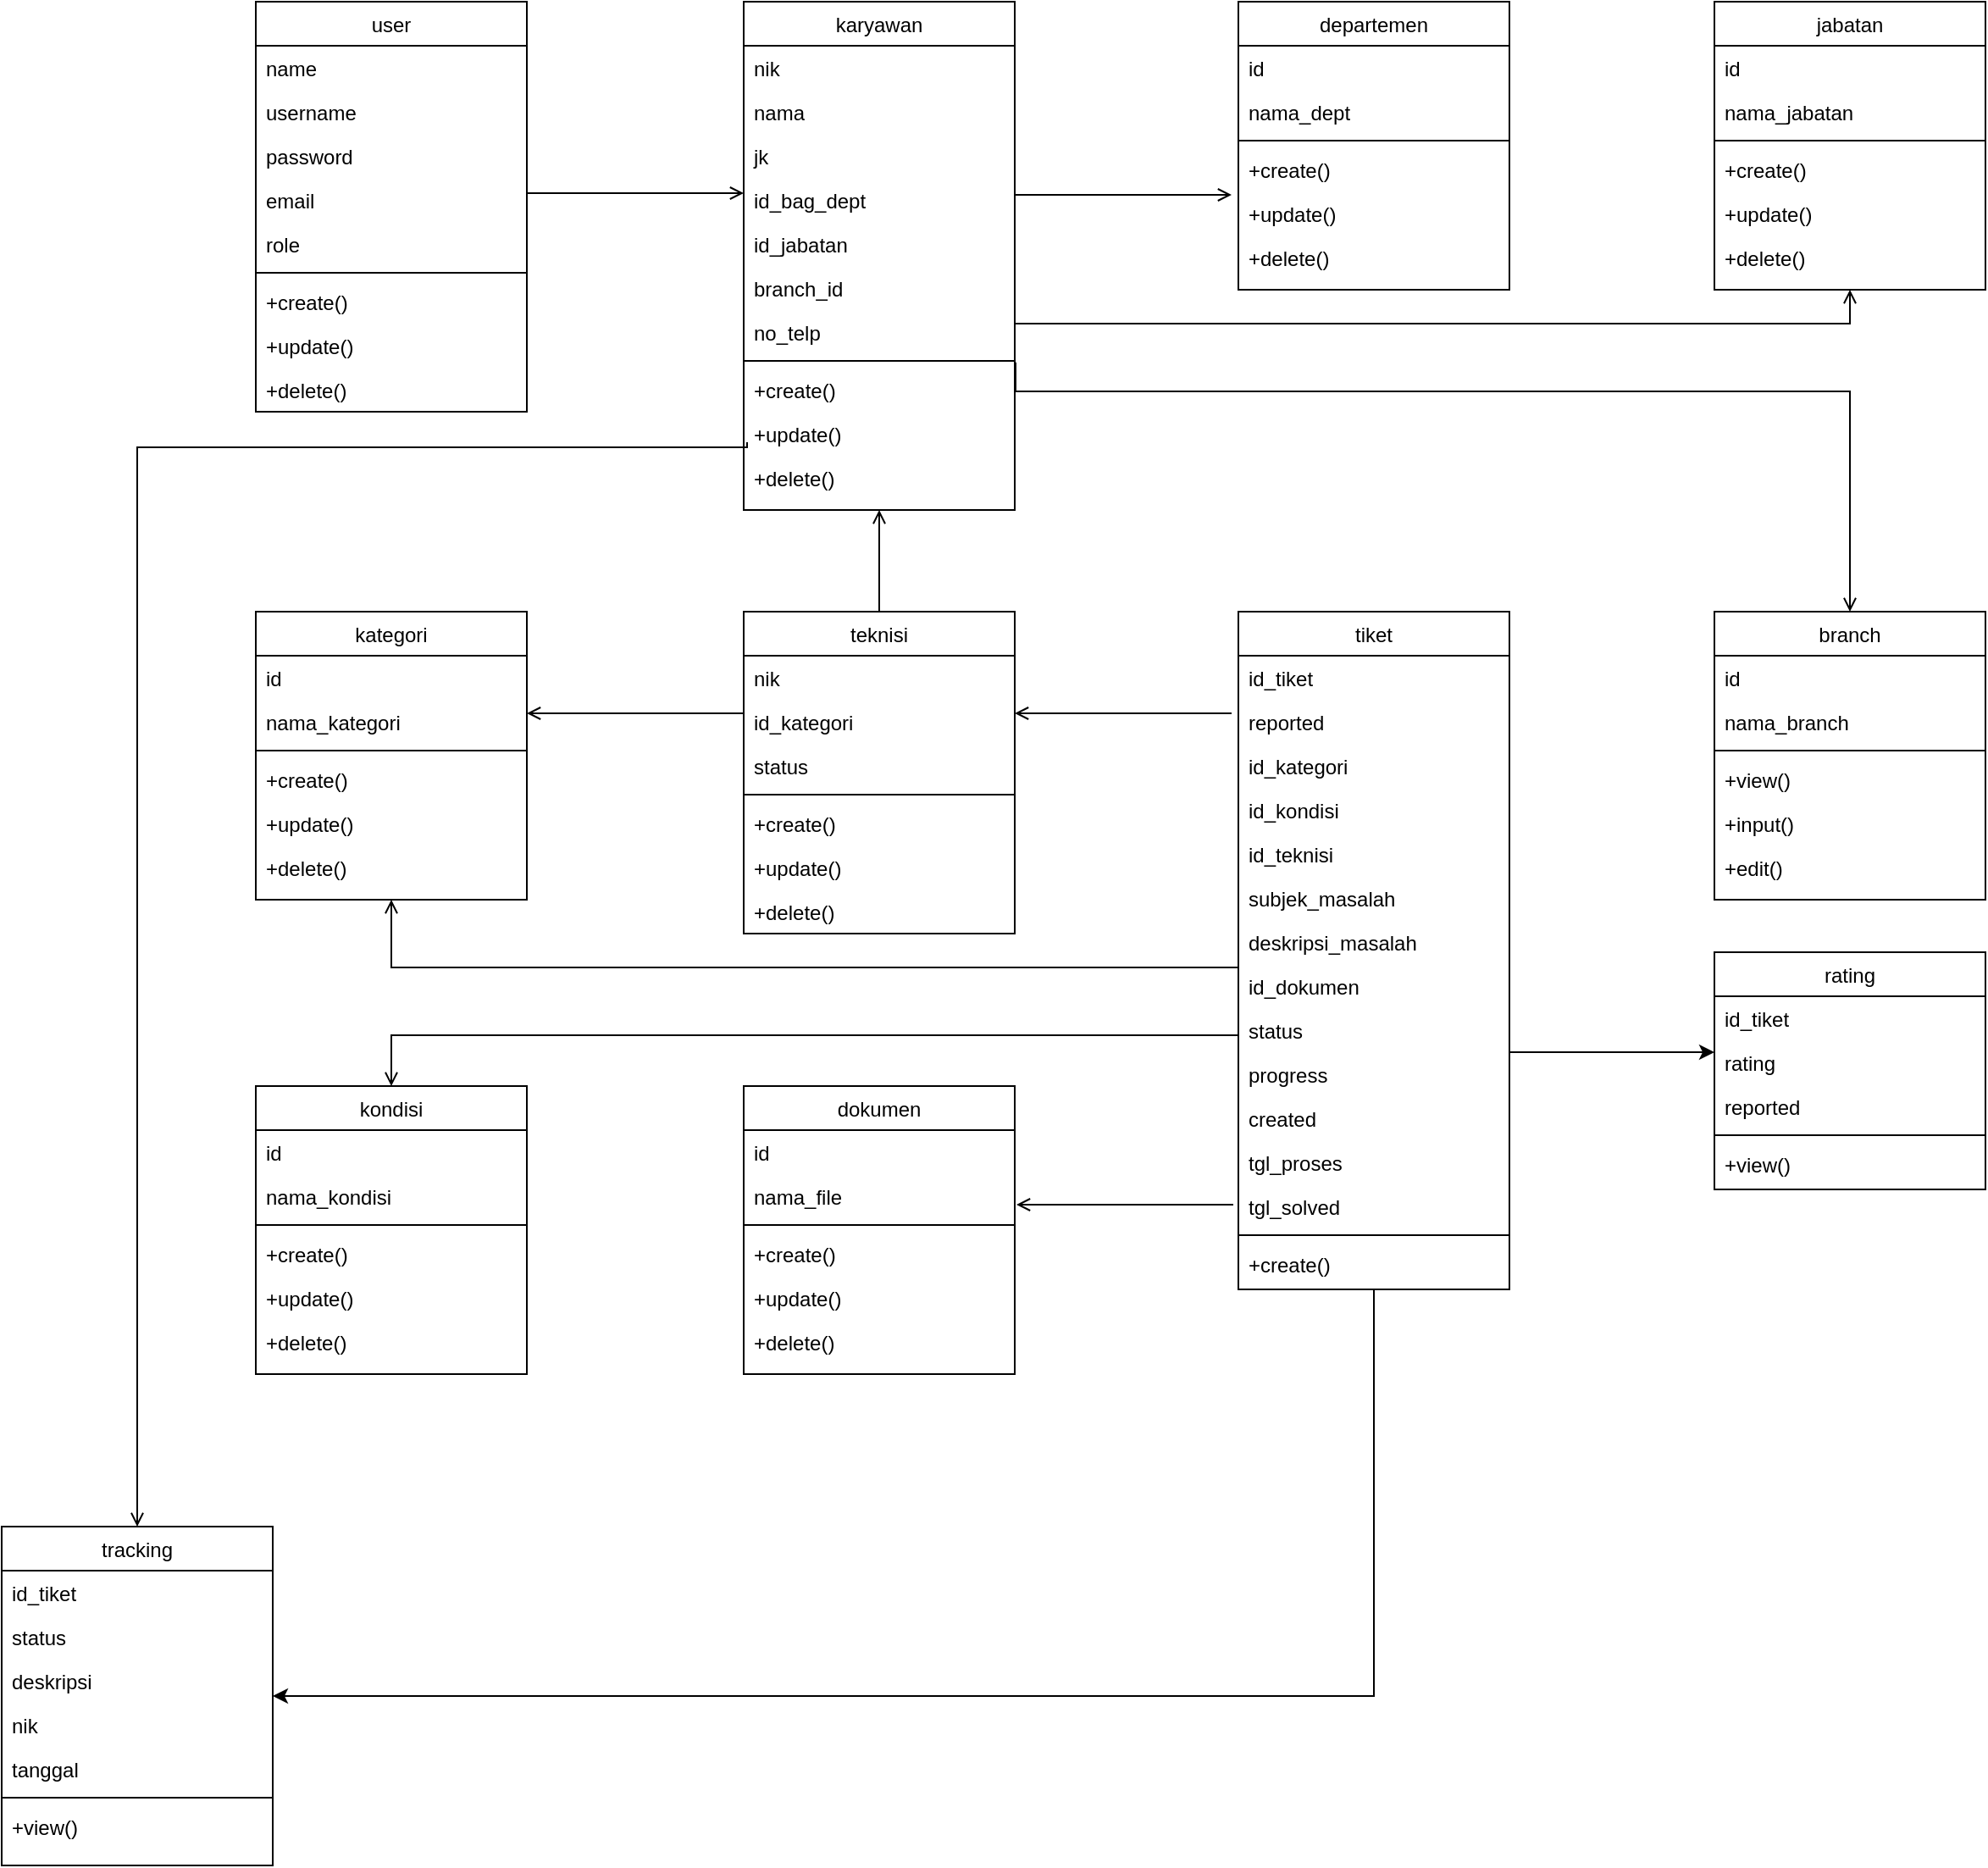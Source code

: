 <mxfile version="13.9.9" type="device"><diagram id="C5RBs43oDa-KdzZeNtuy" name="Page-1"><mxGraphModel dx="1736" dy="1020" grid="1" gridSize="10" guides="1" tooltips="1" connect="1" arrows="1" fold="1" page="1" pageScale="1" pageWidth="827" pageHeight="1169" math="0" shadow="0"><root><mxCell id="WIyWlLk6GJQsqaUBKTNV-0"/><mxCell id="WIyWlLk6GJQsqaUBKTNV-1" parent="WIyWlLk6GJQsqaUBKTNV-0"/><mxCell id="zkfFHV4jXpPFQw0GAbJ--17" value="karyawan" style="swimlane;fontStyle=0;align=center;verticalAlign=top;childLayout=stackLayout;horizontal=1;startSize=26;horizontalStack=0;resizeParent=1;resizeLast=0;collapsible=1;marginBottom=0;rounded=0;shadow=0;strokeWidth=1;" parent="WIyWlLk6GJQsqaUBKTNV-1" vertex="1"><mxGeometry x="508" y="120" width="160" height="300" as="geometry"><mxRectangle x="550" y="140" width="160" height="26" as="alternateBounds"/></mxGeometry></mxCell><mxCell id="zkfFHV4jXpPFQw0GAbJ--18" value="nik" style="text;align=left;verticalAlign=top;spacingLeft=4;spacingRight=4;overflow=hidden;rotatable=0;points=[[0,0.5],[1,0.5]];portConstraint=eastwest;" parent="zkfFHV4jXpPFQw0GAbJ--17" vertex="1"><mxGeometry y="26" width="160" height="26" as="geometry"/></mxCell><mxCell id="zkfFHV4jXpPFQw0GAbJ--19" value="nama" style="text;align=left;verticalAlign=top;spacingLeft=4;spacingRight=4;overflow=hidden;rotatable=0;points=[[0,0.5],[1,0.5]];portConstraint=eastwest;rounded=0;shadow=0;html=0;" parent="zkfFHV4jXpPFQw0GAbJ--17" vertex="1"><mxGeometry y="52" width="160" height="26" as="geometry"/></mxCell><mxCell id="zkfFHV4jXpPFQw0GAbJ--20" value="jk" style="text;align=left;verticalAlign=top;spacingLeft=4;spacingRight=4;overflow=hidden;rotatable=0;points=[[0,0.5],[1,0.5]];portConstraint=eastwest;rounded=0;shadow=0;html=0;" parent="zkfFHV4jXpPFQw0GAbJ--17" vertex="1"><mxGeometry y="78" width="160" height="26" as="geometry"/></mxCell><mxCell id="zkfFHV4jXpPFQw0GAbJ--21" value="id_bag_dept" style="text;align=left;verticalAlign=top;spacingLeft=4;spacingRight=4;overflow=hidden;rotatable=0;points=[[0,0.5],[1,0.5]];portConstraint=eastwest;rounded=0;shadow=0;html=0;" parent="zkfFHV4jXpPFQw0GAbJ--17" vertex="1"><mxGeometry y="104" width="160" height="26" as="geometry"/></mxCell><mxCell id="zkfFHV4jXpPFQw0GAbJ--22" value="id_jabatan" style="text;align=left;verticalAlign=top;spacingLeft=4;spacingRight=4;overflow=hidden;rotatable=0;points=[[0,0.5],[1,0.5]];portConstraint=eastwest;rounded=0;shadow=0;html=0;" parent="zkfFHV4jXpPFQw0GAbJ--17" vertex="1"><mxGeometry y="130" width="160" height="26" as="geometry"/></mxCell><mxCell id="zkfFHV4jXpPFQw0GAbJ--24" value="branch_id" style="text;align=left;verticalAlign=top;spacingLeft=4;spacingRight=4;overflow=hidden;rotatable=0;points=[[0,0.5],[1,0.5]];portConstraint=eastwest;" parent="zkfFHV4jXpPFQw0GAbJ--17" vertex="1"><mxGeometry y="156" width="160" height="26" as="geometry"/></mxCell><mxCell id="zkfFHV4jXpPFQw0GAbJ--25" value="no_telp" style="text;align=left;verticalAlign=top;spacingLeft=4;spacingRight=4;overflow=hidden;rotatable=0;points=[[0,0.5],[1,0.5]];portConstraint=eastwest;" parent="zkfFHV4jXpPFQw0GAbJ--17" vertex="1"><mxGeometry y="182" width="160" height="26" as="geometry"/></mxCell><mxCell id="zkfFHV4jXpPFQw0GAbJ--23" value="" style="line;html=1;strokeWidth=1;align=left;verticalAlign=middle;spacingTop=-1;spacingLeft=3;spacingRight=3;rotatable=0;labelPosition=right;points=[];portConstraint=eastwest;" parent="zkfFHV4jXpPFQw0GAbJ--17" vertex="1"><mxGeometry y="208" width="160" height="8" as="geometry"/></mxCell><mxCell id="kcUpY7FTYYScOgtwO5Of-12" value="+create()" style="text;align=left;verticalAlign=top;spacingLeft=4;spacingRight=4;overflow=hidden;rotatable=0;points=[[0,0.5],[1,0.5]];portConstraint=eastwest;" vertex="1" parent="zkfFHV4jXpPFQw0GAbJ--17"><mxGeometry y="216" width="160" height="26" as="geometry"/></mxCell><mxCell id="kcUpY7FTYYScOgtwO5Of-13" value="+update()" style="text;align=left;verticalAlign=top;spacingLeft=4;spacingRight=4;overflow=hidden;rotatable=0;points=[[0,0.5],[1,0.5]];portConstraint=eastwest;" vertex="1" parent="zkfFHV4jXpPFQw0GAbJ--17"><mxGeometry y="242" width="160" height="26" as="geometry"/></mxCell><mxCell id="kcUpY7FTYYScOgtwO5Of-14" value="+delete()" style="text;align=left;verticalAlign=top;spacingLeft=4;spacingRight=4;overflow=hidden;rotatable=0;points=[[0,0.5],[1,0.5]];portConstraint=eastwest;" vertex="1" parent="zkfFHV4jXpPFQw0GAbJ--17"><mxGeometry y="268" width="160" height="26" as="geometry"/></mxCell><mxCell id="zkfFHV4jXpPFQw0GAbJ--26" value="" style="endArrow=open;shadow=0;strokeWidth=1;rounded=0;endFill=1;edgeStyle=elbowEdgeStyle;elbow=vertical;" parent="WIyWlLk6GJQsqaUBKTNV-1" target="zkfFHV4jXpPFQw0GAbJ--17" edge="1"><mxGeometry x="0.5" y="41" relative="1" as="geometry"><mxPoint x="380" y="233" as="sourcePoint"/><mxPoint x="540" y="192" as="targetPoint"/><mxPoint x="-40" y="32" as="offset"/></mxGeometry></mxCell><mxCell id="kcUpY7FTYYScOgtwO5Of-1" value="user" style="swimlane;fontStyle=0;align=center;verticalAlign=top;childLayout=stackLayout;horizontal=1;startSize=26;horizontalStack=0;resizeParent=1;resizeLast=0;collapsible=1;marginBottom=0;rounded=0;shadow=0;strokeWidth=1;" vertex="1" parent="WIyWlLk6GJQsqaUBKTNV-1"><mxGeometry x="220" y="120" width="160" height="242" as="geometry"><mxRectangle x="550" y="140" width="160" height="26" as="alternateBounds"/></mxGeometry></mxCell><mxCell id="kcUpY7FTYYScOgtwO5Of-2" value="name" style="text;align=left;verticalAlign=top;spacingLeft=4;spacingRight=4;overflow=hidden;rotatable=0;points=[[0,0.5],[1,0.5]];portConstraint=eastwest;" vertex="1" parent="kcUpY7FTYYScOgtwO5Of-1"><mxGeometry y="26" width="160" height="26" as="geometry"/></mxCell><mxCell id="kcUpY7FTYYScOgtwO5Of-3" value="username" style="text;align=left;verticalAlign=top;spacingLeft=4;spacingRight=4;overflow=hidden;rotatable=0;points=[[0,0.5],[1,0.5]];portConstraint=eastwest;rounded=0;shadow=0;html=0;" vertex="1" parent="kcUpY7FTYYScOgtwO5Of-1"><mxGeometry y="52" width="160" height="26" as="geometry"/></mxCell><mxCell id="kcUpY7FTYYScOgtwO5Of-4" value="password" style="text;align=left;verticalAlign=top;spacingLeft=4;spacingRight=4;overflow=hidden;rotatable=0;points=[[0,0.5],[1,0.5]];portConstraint=eastwest;rounded=0;shadow=0;html=0;" vertex="1" parent="kcUpY7FTYYScOgtwO5Of-1"><mxGeometry y="78" width="160" height="26" as="geometry"/></mxCell><mxCell id="kcUpY7FTYYScOgtwO5Of-5" value="email" style="text;align=left;verticalAlign=top;spacingLeft=4;spacingRight=4;overflow=hidden;rotatable=0;points=[[0,0.5],[1,0.5]];portConstraint=eastwest;rounded=0;shadow=0;html=0;" vertex="1" parent="kcUpY7FTYYScOgtwO5Of-1"><mxGeometry y="104" width="160" height="26" as="geometry"/></mxCell><mxCell id="kcUpY7FTYYScOgtwO5Of-6" value="role" style="text;align=left;verticalAlign=top;spacingLeft=4;spacingRight=4;overflow=hidden;rotatable=0;points=[[0,0.5],[1,0.5]];portConstraint=eastwest;rounded=0;shadow=0;html=0;" vertex="1" parent="kcUpY7FTYYScOgtwO5Of-1"><mxGeometry y="130" width="160" height="26" as="geometry"/></mxCell><mxCell id="kcUpY7FTYYScOgtwO5Of-7" value="" style="line;html=1;strokeWidth=1;align=left;verticalAlign=middle;spacingTop=-1;spacingLeft=3;spacingRight=3;rotatable=0;labelPosition=right;points=[];portConstraint=eastwest;" vertex="1" parent="kcUpY7FTYYScOgtwO5Of-1"><mxGeometry y="156" width="160" height="8" as="geometry"/></mxCell><mxCell id="kcUpY7FTYYScOgtwO5Of-9" value="+create()" style="text;align=left;verticalAlign=top;spacingLeft=4;spacingRight=4;overflow=hidden;rotatable=0;points=[[0,0.5],[1,0.5]];portConstraint=eastwest;" vertex="1" parent="kcUpY7FTYYScOgtwO5Of-1"><mxGeometry y="164" width="160" height="26" as="geometry"/></mxCell><mxCell id="kcUpY7FTYYScOgtwO5Of-10" value="+update()" style="text;align=left;verticalAlign=top;spacingLeft=4;spacingRight=4;overflow=hidden;rotatable=0;points=[[0,0.5],[1,0.5]];portConstraint=eastwest;" vertex="1" parent="kcUpY7FTYYScOgtwO5Of-1"><mxGeometry y="190" width="160" height="26" as="geometry"/></mxCell><mxCell id="kcUpY7FTYYScOgtwO5Of-11" value="+delete()" style="text;align=left;verticalAlign=top;spacingLeft=4;spacingRight=4;overflow=hidden;rotatable=0;points=[[0,0.5],[1,0.5]];portConstraint=eastwest;" vertex="1" parent="kcUpY7FTYYScOgtwO5Of-1"><mxGeometry y="216" width="160" height="26" as="geometry"/></mxCell><mxCell id="kcUpY7FTYYScOgtwO5Of-15" value="" style="endArrow=open;shadow=0;strokeWidth=1;rounded=0;endFill=1;edgeStyle=elbowEdgeStyle;elbow=vertical;" edge="1" parent="WIyWlLk6GJQsqaUBKTNV-1"><mxGeometry x="0.5" y="41" relative="1" as="geometry"><mxPoint x="668" y="234" as="sourcePoint"/><mxPoint x="796" y="234" as="targetPoint"/><mxPoint x="-40" y="32" as="offset"/></mxGeometry></mxCell><mxCell id="kcUpY7FTYYScOgtwO5Of-16" value="departemen" style="swimlane;fontStyle=0;align=center;verticalAlign=top;childLayout=stackLayout;horizontal=1;startSize=26;horizontalStack=0;resizeParent=1;resizeLast=0;collapsible=1;marginBottom=0;rounded=0;shadow=0;strokeWidth=1;" vertex="1" parent="WIyWlLk6GJQsqaUBKTNV-1"><mxGeometry x="800" y="120" width="160" height="170" as="geometry"><mxRectangle x="550" y="140" width="160" height="26" as="alternateBounds"/></mxGeometry></mxCell><mxCell id="kcUpY7FTYYScOgtwO5Of-17" value="id" style="text;align=left;verticalAlign=top;spacingLeft=4;spacingRight=4;overflow=hidden;rotatable=0;points=[[0,0.5],[1,0.5]];portConstraint=eastwest;" vertex="1" parent="kcUpY7FTYYScOgtwO5Of-16"><mxGeometry y="26" width="160" height="26" as="geometry"/></mxCell><mxCell id="kcUpY7FTYYScOgtwO5Of-18" value="nama_dept" style="text;align=left;verticalAlign=top;spacingLeft=4;spacingRight=4;overflow=hidden;rotatable=0;points=[[0,0.5],[1,0.5]];portConstraint=eastwest;rounded=0;shadow=0;html=0;" vertex="1" parent="kcUpY7FTYYScOgtwO5Of-16"><mxGeometry y="52" width="160" height="26" as="geometry"/></mxCell><mxCell id="kcUpY7FTYYScOgtwO5Of-22" value="" style="line;html=1;strokeWidth=1;align=left;verticalAlign=middle;spacingTop=-1;spacingLeft=3;spacingRight=3;rotatable=0;labelPosition=right;points=[];portConstraint=eastwest;" vertex="1" parent="kcUpY7FTYYScOgtwO5Of-16"><mxGeometry y="78" width="160" height="8" as="geometry"/></mxCell><mxCell id="kcUpY7FTYYScOgtwO5Of-23" value="+create()" style="text;align=left;verticalAlign=top;spacingLeft=4;spacingRight=4;overflow=hidden;rotatable=0;points=[[0,0.5],[1,0.5]];portConstraint=eastwest;" vertex="1" parent="kcUpY7FTYYScOgtwO5Of-16"><mxGeometry y="86" width="160" height="26" as="geometry"/></mxCell><mxCell id="kcUpY7FTYYScOgtwO5Of-24" value="+update()" style="text;align=left;verticalAlign=top;spacingLeft=4;spacingRight=4;overflow=hidden;rotatable=0;points=[[0,0.5],[1,0.5]];portConstraint=eastwest;" vertex="1" parent="kcUpY7FTYYScOgtwO5Of-16"><mxGeometry y="112" width="160" height="26" as="geometry"/></mxCell><mxCell id="kcUpY7FTYYScOgtwO5Of-25" value="+delete()" style="text;align=left;verticalAlign=top;spacingLeft=4;spacingRight=4;overflow=hidden;rotatable=0;points=[[0,0.5],[1,0.5]];portConstraint=eastwest;" vertex="1" parent="kcUpY7FTYYScOgtwO5Of-16"><mxGeometry y="138" width="160" height="26" as="geometry"/></mxCell><mxCell id="kcUpY7FTYYScOgtwO5Of-27" value="" style="endArrow=open;shadow=0;strokeWidth=1;rounded=0;endFill=1;edgeStyle=elbowEdgeStyle;elbow=vertical;entryX=0.5;entryY=1;entryDx=0;entryDy=0;" edge="1" parent="WIyWlLk6GJQsqaUBKTNV-1" target="kcUpY7FTYYScOgtwO5Of-28"><mxGeometry x="0.5" y="41" relative="1" as="geometry"><mxPoint x="668" y="310" as="sourcePoint"/><mxPoint x="796" y="310" as="targetPoint"/><mxPoint x="-40" y="32" as="offset"/><Array as="points"><mxPoint x="920" y="310"/></Array></mxGeometry></mxCell><mxCell id="kcUpY7FTYYScOgtwO5Of-28" value="jabatan" style="swimlane;fontStyle=0;align=center;verticalAlign=top;childLayout=stackLayout;horizontal=1;startSize=26;horizontalStack=0;resizeParent=1;resizeLast=0;collapsible=1;marginBottom=0;rounded=0;shadow=0;strokeWidth=1;" vertex="1" parent="WIyWlLk6GJQsqaUBKTNV-1"><mxGeometry x="1081" y="120" width="160" height="170" as="geometry"><mxRectangle x="550" y="140" width="160" height="26" as="alternateBounds"/></mxGeometry></mxCell><mxCell id="kcUpY7FTYYScOgtwO5Of-29" value="id" style="text;align=left;verticalAlign=top;spacingLeft=4;spacingRight=4;overflow=hidden;rotatable=0;points=[[0,0.5],[1,0.5]];portConstraint=eastwest;" vertex="1" parent="kcUpY7FTYYScOgtwO5Of-28"><mxGeometry y="26" width="160" height="26" as="geometry"/></mxCell><mxCell id="kcUpY7FTYYScOgtwO5Of-30" value="nama_jabatan" style="text;align=left;verticalAlign=top;spacingLeft=4;spacingRight=4;overflow=hidden;rotatable=0;points=[[0,0.5],[1,0.5]];portConstraint=eastwest;rounded=0;shadow=0;html=0;" vertex="1" parent="kcUpY7FTYYScOgtwO5Of-28"><mxGeometry y="52" width="160" height="26" as="geometry"/></mxCell><mxCell id="kcUpY7FTYYScOgtwO5Of-31" value="" style="line;html=1;strokeWidth=1;align=left;verticalAlign=middle;spacingTop=-1;spacingLeft=3;spacingRight=3;rotatable=0;labelPosition=right;points=[];portConstraint=eastwest;" vertex="1" parent="kcUpY7FTYYScOgtwO5Of-28"><mxGeometry y="78" width="160" height="8" as="geometry"/></mxCell><mxCell id="kcUpY7FTYYScOgtwO5Of-32" value="+create()" style="text;align=left;verticalAlign=top;spacingLeft=4;spacingRight=4;overflow=hidden;rotatable=0;points=[[0,0.5],[1,0.5]];portConstraint=eastwest;" vertex="1" parent="kcUpY7FTYYScOgtwO5Of-28"><mxGeometry y="86" width="160" height="26" as="geometry"/></mxCell><mxCell id="kcUpY7FTYYScOgtwO5Of-33" value="+update()" style="text;align=left;verticalAlign=top;spacingLeft=4;spacingRight=4;overflow=hidden;rotatable=0;points=[[0,0.5],[1,0.5]];portConstraint=eastwest;" vertex="1" parent="kcUpY7FTYYScOgtwO5Of-28"><mxGeometry y="112" width="160" height="26" as="geometry"/></mxCell><mxCell id="kcUpY7FTYYScOgtwO5Of-34" value="+delete()" style="text;align=left;verticalAlign=top;spacingLeft=4;spacingRight=4;overflow=hidden;rotatable=0;points=[[0,0.5],[1,0.5]];portConstraint=eastwest;" vertex="1" parent="kcUpY7FTYYScOgtwO5Of-28"><mxGeometry y="138" width="160" height="26" as="geometry"/></mxCell><mxCell id="kcUpY7FTYYScOgtwO5Of-36" value="branch" style="swimlane;fontStyle=0;align=center;verticalAlign=top;childLayout=stackLayout;horizontal=1;startSize=26;horizontalStack=0;resizeParent=1;resizeLast=0;collapsible=1;marginBottom=0;rounded=0;shadow=0;strokeWidth=1;" vertex="1" parent="WIyWlLk6GJQsqaUBKTNV-1"><mxGeometry x="1081" y="480" width="160" height="170" as="geometry"><mxRectangle x="550" y="140" width="160" height="26" as="alternateBounds"/></mxGeometry></mxCell><mxCell id="kcUpY7FTYYScOgtwO5Of-37" value="id" style="text;align=left;verticalAlign=top;spacingLeft=4;spacingRight=4;overflow=hidden;rotatable=0;points=[[0,0.5],[1,0.5]];portConstraint=eastwest;" vertex="1" parent="kcUpY7FTYYScOgtwO5Of-36"><mxGeometry y="26" width="160" height="26" as="geometry"/></mxCell><mxCell id="kcUpY7FTYYScOgtwO5Of-38" value="nama_branch" style="text;align=left;verticalAlign=top;spacingLeft=4;spacingRight=4;overflow=hidden;rotatable=0;points=[[0,0.5],[1,0.5]];portConstraint=eastwest;rounded=0;shadow=0;html=0;" vertex="1" parent="kcUpY7FTYYScOgtwO5Of-36"><mxGeometry y="52" width="160" height="26" as="geometry"/></mxCell><mxCell id="kcUpY7FTYYScOgtwO5Of-39" value="" style="line;html=1;strokeWidth=1;align=left;verticalAlign=middle;spacingTop=-1;spacingLeft=3;spacingRight=3;rotatable=0;labelPosition=right;points=[];portConstraint=eastwest;" vertex="1" parent="kcUpY7FTYYScOgtwO5Of-36"><mxGeometry y="78" width="160" height="8" as="geometry"/></mxCell><mxCell id="kcUpY7FTYYScOgtwO5Of-40" value="+view()" style="text;align=left;verticalAlign=top;spacingLeft=4;spacingRight=4;overflow=hidden;rotatable=0;points=[[0,0.5],[1,0.5]];portConstraint=eastwest;" vertex="1" parent="kcUpY7FTYYScOgtwO5Of-36"><mxGeometry y="86" width="160" height="26" as="geometry"/></mxCell><mxCell id="kcUpY7FTYYScOgtwO5Of-41" value="+input()" style="text;align=left;verticalAlign=top;spacingLeft=4;spacingRight=4;overflow=hidden;rotatable=0;points=[[0,0.5],[1,0.5]];portConstraint=eastwest;" vertex="1" parent="kcUpY7FTYYScOgtwO5Of-36"><mxGeometry y="112" width="160" height="26" as="geometry"/></mxCell><mxCell id="kcUpY7FTYYScOgtwO5Of-42" value="+edit()" style="text;align=left;verticalAlign=top;spacingLeft=4;spacingRight=4;overflow=hidden;rotatable=0;points=[[0,0.5],[1,0.5]];portConstraint=eastwest;" vertex="1" parent="kcUpY7FTYYScOgtwO5Of-36"><mxGeometry y="138" width="160" height="26" as="geometry"/></mxCell><mxCell id="kcUpY7FTYYScOgtwO5Of-43" value="" style="endArrow=open;shadow=0;strokeWidth=1;rounded=0;endFill=1;edgeStyle=elbowEdgeStyle;elbow=vertical;exitX=1.003;exitY=-0.118;exitDx=0;exitDy=0;exitPerimeter=0;entryX=0.5;entryY=0;entryDx=0;entryDy=0;" edge="1" parent="WIyWlLk6GJQsqaUBKTNV-1" target="kcUpY7FTYYScOgtwO5Of-36"><mxGeometry x="0.5" y="41" relative="1" as="geometry"><mxPoint x="668.48" y="332.932" as="sourcePoint"/><mxPoint x="1438" y="290" as="targetPoint"/><mxPoint x="-40" y="32" as="offset"/><Array as="points"><mxPoint x="1060" y="350"/></Array></mxGeometry></mxCell><mxCell id="kcUpY7FTYYScOgtwO5Of-44" value="kategori" style="swimlane;fontStyle=0;align=center;verticalAlign=top;childLayout=stackLayout;horizontal=1;startSize=26;horizontalStack=0;resizeParent=1;resizeLast=0;collapsible=1;marginBottom=0;rounded=0;shadow=0;strokeWidth=1;" vertex="1" parent="WIyWlLk6GJQsqaUBKTNV-1"><mxGeometry x="220" y="480" width="160" height="170" as="geometry"><mxRectangle x="550" y="140" width="160" height="26" as="alternateBounds"/></mxGeometry></mxCell><mxCell id="kcUpY7FTYYScOgtwO5Of-45" value="id" style="text;align=left;verticalAlign=top;spacingLeft=4;spacingRight=4;overflow=hidden;rotatable=0;points=[[0,0.5],[1,0.5]];portConstraint=eastwest;" vertex="1" parent="kcUpY7FTYYScOgtwO5Of-44"><mxGeometry y="26" width="160" height="26" as="geometry"/></mxCell><mxCell id="kcUpY7FTYYScOgtwO5Of-46" value="nama_kategori" style="text;align=left;verticalAlign=top;spacingLeft=4;spacingRight=4;overflow=hidden;rotatable=0;points=[[0,0.5],[1,0.5]];portConstraint=eastwest;rounded=0;shadow=0;html=0;" vertex="1" parent="kcUpY7FTYYScOgtwO5Of-44"><mxGeometry y="52" width="160" height="26" as="geometry"/></mxCell><mxCell id="kcUpY7FTYYScOgtwO5Of-47" value="" style="line;html=1;strokeWidth=1;align=left;verticalAlign=middle;spacingTop=-1;spacingLeft=3;spacingRight=3;rotatable=0;labelPosition=right;points=[];portConstraint=eastwest;" vertex="1" parent="kcUpY7FTYYScOgtwO5Of-44"><mxGeometry y="78" width="160" height="8" as="geometry"/></mxCell><mxCell id="kcUpY7FTYYScOgtwO5Of-48" value="+create()" style="text;align=left;verticalAlign=top;spacingLeft=4;spacingRight=4;overflow=hidden;rotatable=0;points=[[0,0.5],[1,0.5]];portConstraint=eastwest;" vertex="1" parent="kcUpY7FTYYScOgtwO5Of-44"><mxGeometry y="86" width="160" height="26" as="geometry"/></mxCell><mxCell id="kcUpY7FTYYScOgtwO5Of-49" value="+update()" style="text;align=left;verticalAlign=top;spacingLeft=4;spacingRight=4;overflow=hidden;rotatable=0;points=[[0,0.5],[1,0.5]];portConstraint=eastwest;" vertex="1" parent="kcUpY7FTYYScOgtwO5Of-44"><mxGeometry y="112" width="160" height="26" as="geometry"/></mxCell><mxCell id="kcUpY7FTYYScOgtwO5Of-50" value="+delete()" style="text;align=left;verticalAlign=top;spacingLeft=4;spacingRight=4;overflow=hidden;rotatable=0;points=[[0,0.5],[1,0.5]];portConstraint=eastwest;" vertex="1" parent="kcUpY7FTYYScOgtwO5Of-44"><mxGeometry y="138" width="160" height="26" as="geometry"/></mxCell><mxCell id="kcUpY7FTYYScOgtwO5Of-51" value="teknisi" style="swimlane;fontStyle=0;align=center;verticalAlign=top;childLayout=stackLayout;horizontal=1;startSize=26;horizontalStack=0;resizeParent=1;resizeLast=0;collapsible=1;marginBottom=0;rounded=0;shadow=0;strokeWidth=1;" vertex="1" parent="WIyWlLk6GJQsqaUBKTNV-1"><mxGeometry x="508" y="480" width="160" height="190" as="geometry"><mxRectangle x="550" y="140" width="160" height="26" as="alternateBounds"/></mxGeometry></mxCell><mxCell id="kcUpY7FTYYScOgtwO5Of-52" value="nik" style="text;align=left;verticalAlign=top;spacingLeft=4;spacingRight=4;overflow=hidden;rotatable=0;points=[[0,0.5],[1,0.5]];portConstraint=eastwest;" vertex="1" parent="kcUpY7FTYYScOgtwO5Of-51"><mxGeometry y="26" width="160" height="26" as="geometry"/></mxCell><mxCell id="kcUpY7FTYYScOgtwO5Of-53" value="id_kategori" style="text;align=left;verticalAlign=top;spacingLeft=4;spacingRight=4;overflow=hidden;rotatable=0;points=[[0,0.5],[1,0.5]];portConstraint=eastwest;rounded=0;shadow=0;html=0;" vertex="1" parent="kcUpY7FTYYScOgtwO5Of-51"><mxGeometry y="52" width="160" height="26" as="geometry"/></mxCell><mxCell id="kcUpY7FTYYScOgtwO5Of-55" value="status" style="text;align=left;verticalAlign=top;spacingLeft=4;spacingRight=4;overflow=hidden;rotatable=0;points=[[0,0.5],[1,0.5]];portConstraint=eastwest;" vertex="1" parent="kcUpY7FTYYScOgtwO5Of-51"><mxGeometry y="78" width="160" height="26" as="geometry"/></mxCell><mxCell id="kcUpY7FTYYScOgtwO5Of-54" value="" style="line;html=1;strokeWidth=1;align=left;verticalAlign=middle;spacingTop=-1;spacingLeft=3;spacingRight=3;rotatable=0;labelPosition=right;points=[];portConstraint=eastwest;" vertex="1" parent="kcUpY7FTYYScOgtwO5Of-51"><mxGeometry y="104" width="160" height="8" as="geometry"/></mxCell><mxCell id="kcUpY7FTYYScOgtwO5Of-56" value="+create()" style="text;align=left;verticalAlign=top;spacingLeft=4;spacingRight=4;overflow=hidden;rotatable=0;points=[[0,0.5],[1,0.5]];portConstraint=eastwest;" vertex="1" parent="kcUpY7FTYYScOgtwO5Of-51"><mxGeometry y="112" width="160" height="26" as="geometry"/></mxCell><mxCell id="kcUpY7FTYYScOgtwO5Of-57" value="+update()" style="text;align=left;verticalAlign=top;spacingLeft=4;spacingRight=4;overflow=hidden;rotatable=0;points=[[0,0.5],[1,0.5]];portConstraint=eastwest;" vertex="1" parent="kcUpY7FTYYScOgtwO5Of-51"><mxGeometry y="138" width="160" height="26" as="geometry"/></mxCell><mxCell id="kcUpY7FTYYScOgtwO5Of-60" value="+delete()" style="text;align=left;verticalAlign=top;spacingLeft=4;spacingRight=4;overflow=hidden;rotatable=0;points=[[0,0.5],[1,0.5]];portConstraint=eastwest;" vertex="1" parent="kcUpY7FTYYScOgtwO5Of-51"><mxGeometry y="164" width="160" height="26" as="geometry"/></mxCell><mxCell id="kcUpY7FTYYScOgtwO5Of-62" value="" style="endArrow=open;shadow=0;strokeWidth=1;rounded=0;endFill=1;edgeStyle=elbowEdgeStyle;elbow=vertical;entryX=0.5;entryY=1;entryDx=0;entryDy=0;exitX=0.5;exitY=0;exitDx=0;exitDy=0;" edge="1" parent="WIyWlLk6GJQsqaUBKTNV-1" source="kcUpY7FTYYScOgtwO5Of-51" target="zkfFHV4jXpPFQw0GAbJ--17"><mxGeometry x="0.5" y="41" relative="1" as="geometry"><mxPoint x="580.0" y="460.47" as="sourcePoint"/><mxPoint x="708" y="460.47" as="targetPoint"/><mxPoint x="-40" y="32" as="offset"/></mxGeometry></mxCell><mxCell id="kcUpY7FTYYScOgtwO5Of-135" value="" style="edgeStyle=orthogonalEdgeStyle;rounded=0;orthogonalLoop=1;jettySize=auto;html=1;" edge="1" parent="WIyWlLk6GJQsqaUBKTNV-1"><mxGeometry relative="1" as="geometry"><mxPoint x="960" y="740" as="sourcePoint"/><mxPoint x="1081" y="740" as="targetPoint"/><Array as="points"><mxPoint x="990" y="740"/><mxPoint x="990" y="740"/></Array></mxGeometry></mxCell><mxCell id="kcUpY7FTYYScOgtwO5Of-154" value="" style="edgeStyle=orthogonalEdgeStyle;rounded=0;orthogonalLoop=1;jettySize=auto;html=1;" edge="1" parent="WIyWlLk6GJQsqaUBKTNV-1" source="kcUpY7FTYYScOgtwO5Of-80" target="kcUpY7FTYYScOgtwO5Of-138"><mxGeometry relative="1" as="geometry"><Array as="points"><mxPoint x="880" y="1120"/></Array></mxGeometry></mxCell><mxCell id="kcUpY7FTYYScOgtwO5Of-80" value="tiket" style="swimlane;fontStyle=0;align=center;verticalAlign=top;childLayout=stackLayout;horizontal=1;startSize=26;horizontalStack=0;resizeParent=1;resizeLast=0;collapsible=1;marginBottom=0;rounded=0;shadow=0;strokeWidth=1;" vertex="1" parent="WIyWlLk6GJQsqaUBKTNV-1"><mxGeometry x="800" y="480" width="160" height="400" as="geometry"><mxRectangle x="550" y="140" width="160" height="26" as="alternateBounds"/></mxGeometry></mxCell><mxCell id="kcUpY7FTYYScOgtwO5Of-81" value="id_tiket" style="text;align=left;verticalAlign=top;spacingLeft=4;spacingRight=4;overflow=hidden;rotatable=0;points=[[0,0.5],[1,0.5]];portConstraint=eastwest;" vertex="1" parent="kcUpY7FTYYScOgtwO5Of-80"><mxGeometry y="26" width="160" height="26" as="geometry"/></mxCell><mxCell id="kcUpY7FTYYScOgtwO5Of-82" value="reported" style="text;align=left;verticalAlign=top;spacingLeft=4;spacingRight=4;overflow=hidden;rotatable=0;points=[[0,0.5],[1,0.5]];portConstraint=eastwest;rounded=0;shadow=0;html=0;" vertex="1" parent="kcUpY7FTYYScOgtwO5Of-80"><mxGeometry y="52" width="160" height="26" as="geometry"/></mxCell><mxCell id="kcUpY7FTYYScOgtwO5Of-83" value="id_kategori" style="text;align=left;verticalAlign=top;spacingLeft=4;spacingRight=4;overflow=hidden;rotatable=0;points=[[0,0.5],[1,0.5]];portConstraint=eastwest;" vertex="1" parent="kcUpY7FTYYScOgtwO5Of-80"><mxGeometry y="78" width="160" height="26" as="geometry"/></mxCell><mxCell id="kcUpY7FTYYScOgtwO5Of-89" value="id_kondisi" style="text;align=left;verticalAlign=top;spacingLeft=4;spacingRight=4;overflow=hidden;rotatable=0;points=[[0,0.5],[1,0.5]];portConstraint=eastwest;" vertex="1" parent="kcUpY7FTYYScOgtwO5Of-80"><mxGeometry y="104" width="160" height="26" as="geometry"/></mxCell><mxCell id="kcUpY7FTYYScOgtwO5Of-90" value="id_teknisi" style="text;align=left;verticalAlign=top;spacingLeft=4;spacingRight=4;overflow=hidden;rotatable=0;points=[[0,0.5],[1,0.5]];portConstraint=eastwest;" vertex="1" parent="kcUpY7FTYYScOgtwO5Of-80"><mxGeometry y="130" width="160" height="26" as="geometry"/></mxCell><mxCell id="kcUpY7FTYYScOgtwO5Of-91" value="subjek_masalah" style="text;align=left;verticalAlign=top;spacingLeft=4;spacingRight=4;overflow=hidden;rotatable=0;points=[[0,0.5],[1,0.5]];portConstraint=eastwest;" vertex="1" parent="kcUpY7FTYYScOgtwO5Of-80"><mxGeometry y="156" width="160" height="26" as="geometry"/></mxCell><mxCell id="kcUpY7FTYYScOgtwO5Of-92" value="deskripsi_masalah" style="text;align=left;verticalAlign=top;spacingLeft=4;spacingRight=4;overflow=hidden;rotatable=0;points=[[0,0.5],[1,0.5]];portConstraint=eastwest;" vertex="1" parent="kcUpY7FTYYScOgtwO5Of-80"><mxGeometry y="182" width="160" height="26" as="geometry"/></mxCell><mxCell id="kcUpY7FTYYScOgtwO5Of-93" value="id_dokumen" style="text;align=left;verticalAlign=top;spacingLeft=4;spacingRight=4;overflow=hidden;rotatable=0;points=[[0,0.5],[1,0.5]];portConstraint=eastwest;" vertex="1" parent="kcUpY7FTYYScOgtwO5Of-80"><mxGeometry y="208" width="160" height="26" as="geometry"/></mxCell><mxCell id="kcUpY7FTYYScOgtwO5Of-94" value="status" style="text;align=left;verticalAlign=top;spacingLeft=4;spacingRight=4;overflow=hidden;rotatable=0;points=[[0,0.5],[1,0.5]];portConstraint=eastwest;" vertex="1" parent="kcUpY7FTYYScOgtwO5Of-80"><mxGeometry y="234" width="160" height="26" as="geometry"/></mxCell><mxCell id="kcUpY7FTYYScOgtwO5Of-95" value="progress" style="text;align=left;verticalAlign=top;spacingLeft=4;spacingRight=4;overflow=hidden;rotatable=0;points=[[0,0.5],[1,0.5]];portConstraint=eastwest;" vertex="1" parent="kcUpY7FTYYScOgtwO5Of-80"><mxGeometry y="260" width="160" height="26" as="geometry"/></mxCell><mxCell id="kcUpY7FTYYScOgtwO5Of-96" value="created" style="text;align=left;verticalAlign=top;spacingLeft=4;spacingRight=4;overflow=hidden;rotatable=0;points=[[0,0.5],[1,0.5]];portConstraint=eastwest;" vertex="1" parent="kcUpY7FTYYScOgtwO5Of-80"><mxGeometry y="286" width="160" height="26" as="geometry"/></mxCell><mxCell id="kcUpY7FTYYScOgtwO5Of-97" value="tgl_proses" style="text;align=left;verticalAlign=top;spacingLeft=4;spacingRight=4;overflow=hidden;rotatable=0;points=[[0,0.5],[1,0.5]];portConstraint=eastwest;" vertex="1" parent="kcUpY7FTYYScOgtwO5Of-80"><mxGeometry y="312" width="160" height="26" as="geometry"/></mxCell><mxCell id="kcUpY7FTYYScOgtwO5Of-98" value="tgl_solved" style="text;align=left;verticalAlign=top;spacingLeft=4;spacingRight=4;overflow=hidden;rotatable=0;points=[[0,0.5],[1,0.5]];portConstraint=eastwest;" vertex="1" parent="kcUpY7FTYYScOgtwO5Of-80"><mxGeometry y="338" width="160" height="26" as="geometry"/></mxCell><mxCell id="kcUpY7FTYYScOgtwO5Of-84" value="" style="line;html=1;strokeWidth=1;align=left;verticalAlign=middle;spacingTop=-1;spacingLeft=3;spacingRight=3;rotatable=0;labelPosition=right;points=[];portConstraint=eastwest;" vertex="1" parent="kcUpY7FTYYScOgtwO5Of-80"><mxGeometry y="364" width="160" height="8" as="geometry"/></mxCell><mxCell id="kcUpY7FTYYScOgtwO5Of-85" value="+create()" style="text;align=left;verticalAlign=top;spacingLeft=4;spacingRight=4;overflow=hidden;rotatable=0;points=[[0,0.5],[1,0.5]];portConstraint=eastwest;" vertex="1" parent="kcUpY7FTYYScOgtwO5Of-80"><mxGeometry y="372" width="160" height="26" as="geometry"/></mxCell><mxCell id="kcUpY7FTYYScOgtwO5Of-99" value="kondisi" style="swimlane;fontStyle=0;align=center;verticalAlign=top;childLayout=stackLayout;horizontal=1;startSize=26;horizontalStack=0;resizeParent=1;resizeLast=0;collapsible=1;marginBottom=0;rounded=0;shadow=0;strokeWidth=1;" vertex="1" parent="WIyWlLk6GJQsqaUBKTNV-1"><mxGeometry x="220" y="760" width="160" height="170" as="geometry"><mxRectangle x="550" y="140" width="160" height="26" as="alternateBounds"/></mxGeometry></mxCell><mxCell id="kcUpY7FTYYScOgtwO5Of-100" value="id" style="text;align=left;verticalAlign=top;spacingLeft=4;spacingRight=4;overflow=hidden;rotatable=0;points=[[0,0.5],[1,0.5]];portConstraint=eastwest;" vertex="1" parent="kcUpY7FTYYScOgtwO5Of-99"><mxGeometry y="26" width="160" height="26" as="geometry"/></mxCell><mxCell id="kcUpY7FTYYScOgtwO5Of-101" value="nama_kondisi" style="text;align=left;verticalAlign=top;spacingLeft=4;spacingRight=4;overflow=hidden;rotatable=0;points=[[0,0.5],[1,0.5]];portConstraint=eastwest;rounded=0;shadow=0;html=0;" vertex="1" parent="kcUpY7FTYYScOgtwO5Of-99"><mxGeometry y="52" width="160" height="26" as="geometry"/></mxCell><mxCell id="kcUpY7FTYYScOgtwO5Of-102" value="" style="line;html=1;strokeWidth=1;align=left;verticalAlign=middle;spacingTop=-1;spacingLeft=3;spacingRight=3;rotatable=0;labelPosition=right;points=[];portConstraint=eastwest;" vertex="1" parent="kcUpY7FTYYScOgtwO5Of-99"><mxGeometry y="78" width="160" height="8" as="geometry"/></mxCell><mxCell id="kcUpY7FTYYScOgtwO5Of-103" value="+create()" style="text;align=left;verticalAlign=top;spacingLeft=4;spacingRight=4;overflow=hidden;rotatable=0;points=[[0,0.5],[1,0.5]];portConstraint=eastwest;" vertex="1" parent="kcUpY7FTYYScOgtwO5Of-99"><mxGeometry y="86" width="160" height="26" as="geometry"/></mxCell><mxCell id="kcUpY7FTYYScOgtwO5Of-104" value="+update()" style="text;align=left;verticalAlign=top;spacingLeft=4;spacingRight=4;overflow=hidden;rotatable=0;points=[[0,0.5],[1,0.5]];portConstraint=eastwest;" vertex="1" parent="kcUpY7FTYYScOgtwO5Of-99"><mxGeometry y="112" width="160" height="26" as="geometry"/></mxCell><mxCell id="kcUpY7FTYYScOgtwO5Of-105" value="+delete()" style="text;align=left;verticalAlign=top;spacingLeft=4;spacingRight=4;overflow=hidden;rotatable=0;points=[[0,0.5],[1,0.5]];portConstraint=eastwest;" vertex="1" parent="kcUpY7FTYYScOgtwO5Of-99"><mxGeometry y="138" width="160" height="26" as="geometry"/></mxCell><mxCell id="kcUpY7FTYYScOgtwO5Of-106" value="" style="endArrow=open;shadow=0;strokeWidth=1;rounded=0;endFill=1;edgeStyle=elbowEdgeStyle;elbow=vertical;exitX=0;exitY=0.5;exitDx=0;exitDy=0;entryX=1;entryY=0.5;entryDx=0;entryDy=0;" edge="1" parent="WIyWlLk6GJQsqaUBKTNV-1"><mxGeometry x="0.5" y="41" relative="1" as="geometry"><mxPoint x="796" y="540" as="sourcePoint"/><mxPoint x="668" y="540" as="targetPoint"/><mxPoint x="-40" y="32" as="offset"/></mxGeometry></mxCell><mxCell id="kcUpY7FTYYScOgtwO5Of-107" value="" style="endArrow=open;shadow=0;strokeWidth=1;rounded=0;endFill=1;edgeStyle=elbowEdgeStyle;elbow=vertical;entryX=0.5;entryY=1;entryDx=0;entryDy=0;" edge="1" parent="WIyWlLk6GJQsqaUBKTNV-1" target="kcUpY7FTYYScOgtwO5Of-44"><mxGeometry x="0.5" y="41" relative="1" as="geometry"><mxPoint x="800" y="710" as="sourcePoint"/><mxPoint x="668" y="720.43" as="targetPoint"/><mxPoint x="-40" y="32" as="offset"/><Array as="points"><mxPoint x="440" y="690"/><mxPoint x="550" y="710"/></Array></mxGeometry></mxCell><mxCell id="kcUpY7FTYYScOgtwO5Of-108" value="" style="endArrow=open;shadow=0;strokeWidth=1;rounded=0;endFill=1;edgeStyle=elbowEdgeStyle;elbow=vertical;exitX=0;exitY=0.5;exitDx=0;exitDy=0;entryX=0.5;entryY=0;entryDx=0;entryDy=0;" edge="1" parent="WIyWlLk6GJQsqaUBKTNV-1" target="kcUpY7FTYYScOgtwO5Of-99"><mxGeometry x="0.5" y="41" relative="1" as="geometry"><mxPoint x="800.0" y="720.43" as="sourcePoint"/><mxPoint x="672" y="720.43" as="targetPoint"/><mxPoint x="-40" y="32" as="offset"/><Array as="points"><mxPoint x="550" y="730"/></Array></mxGeometry></mxCell><mxCell id="kcUpY7FTYYScOgtwO5Of-109" value="dokumen" style="swimlane;fontStyle=0;align=center;verticalAlign=top;childLayout=stackLayout;horizontal=1;startSize=26;horizontalStack=0;resizeParent=1;resizeLast=0;collapsible=1;marginBottom=0;rounded=0;shadow=0;strokeWidth=1;" vertex="1" parent="WIyWlLk6GJQsqaUBKTNV-1"><mxGeometry x="508" y="760" width="160" height="170" as="geometry"><mxRectangle x="550" y="140" width="160" height="26" as="alternateBounds"/></mxGeometry></mxCell><mxCell id="kcUpY7FTYYScOgtwO5Of-110" value="id" style="text;align=left;verticalAlign=top;spacingLeft=4;spacingRight=4;overflow=hidden;rotatable=0;points=[[0,0.5],[1,0.5]];portConstraint=eastwest;" vertex="1" parent="kcUpY7FTYYScOgtwO5Of-109"><mxGeometry y="26" width="160" height="26" as="geometry"/></mxCell><mxCell id="kcUpY7FTYYScOgtwO5Of-111" value="nama_file" style="text;align=left;verticalAlign=top;spacingLeft=4;spacingRight=4;overflow=hidden;rotatable=0;points=[[0,0.5],[1,0.5]];portConstraint=eastwest;rounded=0;shadow=0;html=0;" vertex="1" parent="kcUpY7FTYYScOgtwO5Of-109"><mxGeometry y="52" width="160" height="26" as="geometry"/></mxCell><mxCell id="kcUpY7FTYYScOgtwO5Of-112" value="" style="line;html=1;strokeWidth=1;align=left;verticalAlign=middle;spacingTop=-1;spacingLeft=3;spacingRight=3;rotatable=0;labelPosition=right;points=[];portConstraint=eastwest;" vertex="1" parent="kcUpY7FTYYScOgtwO5Of-109"><mxGeometry y="78" width="160" height="8" as="geometry"/></mxCell><mxCell id="kcUpY7FTYYScOgtwO5Of-113" value="+create()" style="text;align=left;verticalAlign=top;spacingLeft=4;spacingRight=4;overflow=hidden;rotatable=0;points=[[0,0.5],[1,0.5]];portConstraint=eastwest;" vertex="1" parent="kcUpY7FTYYScOgtwO5Of-109"><mxGeometry y="86" width="160" height="26" as="geometry"/></mxCell><mxCell id="kcUpY7FTYYScOgtwO5Of-114" value="+update()" style="text;align=left;verticalAlign=top;spacingLeft=4;spacingRight=4;overflow=hidden;rotatable=0;points=[[0,0.5],[1,0.5]];portConstraint=eastwest;" vertex="1" parent="kcUpY7FTYYScOgtwO5Of-109"><mxGeometry y="112" width="160" height="26" as="geometry"/></mxCell><mxCell id="kcUpY7FTYYScOgtwO5Of-115" value="+delete()" style="text;align=left;verticalAlign=top;spacingLeft=4;spacingRight=4;overflow=hidden;rotatable=0;points=[[0,0.5],[1,0.5]];portConstraint=eastwest;" vertex="1" parent="kcUpY7FTYYScOgtwO5Of-109"><mxGeometry y="138" width="160" height="26" as="geometry"/></mxCell><mxCell id="kcUpY7FTYYScOgtwO5Of-118" value="" style="endArrow=open;shadow=0;strokeWidth=1;rounded=0;endFill=1;edgeStyle=elbowEdgeStyle;elbow=vertical;exitX=0;exitY=0.5;exitDx=0;exitDy=0;entryX=1;entryY=0.5;entryDx=0;entryDy=0;" edge="1" parent="WIyWlLk6GJQsqaUBKTNV-1"><mxGeometry x="0.5" y="41" relative="1" as="geometry"><mxPoint x="797" y="830" as="sourcePoint"/><mxPoint x="669" y="830" as="targetPoint"/><mxPoint x="-40" y="32" as="offset"/></mxGeometry></mxCell><mxCell id="kcUpY7FTYYScOgtwO5Of-119" value="rating" style="swimlane;fontStyle=0;align=center;verticalAlign=top;childLayout=stackLayout;horizontal=1;startSize=26;horizontalStack=0;resizeParent=1;resizeLast=0;collapsible=1;marginBottom=0;rounded=0;shadow=0;strokeWidth=1;" vertex="1" parent="WIyWlLk6GJQsqaUBKTNV-1"><mxGeometry x="1081" y="681" width="160" height="140" as="geometry"><mxRectangle x="550" y="140" width="160" height="26" as="alternateBounds"/></mxGeometry></mxCell><mxCell id="kcUpY7FTYYScOgtwO5Of-120" value="id_tiket" style="text;align=left;verticalAlign=top;spacingLeft=4;spacingRight=4;overflow=hidden;rotatable=0;points=[[0,0.5],[1,0.5]];portConstraint=eastwest;" vertex="1" parent="kcUpY7FTYYScOgtwO5Of-119"><mxGeometry y="26" width="160" height="26" as="geometry"/></mxCell><mxCell id="kcUpY7FTYYScOgtwO5Of-121" value="rating" style="text;align=left;verticalAlign=top;spacingLeft=4;spacingRight=4;overflow=hidden;rotatable=0;points=[[0,0.5],[1,0.5]];portConstraint=eastwest;rounded=0;shadow=0;html=0;" vertex="1" parent="kcUpY7FTYYScOgtwO5Of-119"><mxGeometry y="52" width="160" height="26" as="geometry"/></mxCell><mxCell id="kcUpY7FTYYScOgtwO5Of-122" value="reported" style="text;align=left;verticalAlign=top;spacingLeft=4;spacingRight=4;overflow=hidden;rotatable=0;points=[[0,0.5],[1,0.5]];portConstraint=eastwest;" vertex="1" parent="kcUpY7FTYYScOgtwO5Of-119"><mxGeometry y="78" width="160" height="26" as="geometry"/></mxCell><mxCell id="kcUpY7FTYYScOgtwO5Of-133" value="" style="line;html=1;strokeWidth=1;align=left;verticalAlign=middle;spacingTop=-1;spacingLeft=3;spacingRight=3;rotatable=0;labelPosition=right;points=[];portConstraint=eastwest;" vertex="1" parent="kcUpY7FTYYScOgtwO5Of-119"><mxGeometry y="104" width="160" height="8" as="geometry"/></mxCell><mxCell id="kcUpY7FTYYScOgtwO5Of-134" value="+view()" style="text;align=left;verticalAlign=top;spacingLeft=4;spacingRight=4;overflow=hidden;rotatable=0;points=[[0,0.5],[1,0.5]];portConstraint=eastwest;" vertex="1" parent="kcUpY7FTYYScOgtwO5Of-119"><mxGeometry y="112" width="160" height="26" as="geometry"/></mxCell><mxCell id="kcUpY7FTYYScOgtwO5Of-137" value="" style="endArrow=open;shadow=0;strokeWidth=1;rounded=0;endFill=1;edgeStyle=elbowEdgeStyle;elbow=vertical;entryX=0.5;entryY=0;entryDx=0;entryDy=0;" edge="1" parent="WIyWlLk6GJQsqaUBKTNV-1" target="kcUpY7FTYYScOgtwO5Of-138"><mxGeometry x="0.5" y="41" relative="1" as="geometry"><mxPoint x="510" y="380" as="sourcePoint"/><mxPoint x="1180" y="470" as="targetPoint"/><mxPoint x="-40" y="32" as="offset"/><Array as="points"><mxPoint x="1420" y="383"/><mxPoint x="920" y="383"/></Array></mxGeometry></mxCell><mxCell id="kcUpY7FTYYScOgtwO5Of-138" value="tracking" style="swimlane;fontStyle=0;align=center;verticalAlign=top;childLayout=stackLayout;horizontal=1;startSize=26;horizontalStack=0;resizeParent=1;resizeLast=0;collapsible=1;marginBottom=0;rounded=0;shadow=0;strokeWidth=1;" vertex="1" parent="WIyWlLk6GJQsqaUBKTNV-1"><mxGeometry x="70" y="1020" width="160" height="200" as="geometry"><mxRectangle x="550" y="140" width="160" height="26" as="alternateBounds"/></mxGeometry></mxCell><mxCell id="kcUpY7FTYYScOgtwO5Of-139" value="id_tiket" style="text;align=left;verticalAlign=top;spacingLeft=4;spacingRight=4;overflow=hidden;rotatable=0;points=[[0,0.5],[1,0.5]];portConstraint=eastwest;" vertex="1" parent="kcUpY7FTYYScOgtwO5Of-138"><mxGeometry y="26" width="160" height="26" as="geometry"/></mxCell><mxCell id="kcUpY7FTYYScOgtwO5Of-140" value="status" style="text;align=left;verticalAlign=top;spacingLeft=4;spacingRight=4;overflow=hidden;rotatable=0;points=[[0,0.5],[1,0.5]];portConstraint=eastwest;rounded=0;shadow=0;html=0;" vertex="1" parent="kcUpY7FTYYScOgtwO5Of-138"><mxGeometry y="52" width="160" height="26" as="geometry"/></mxCell><mxCell id="kcUpY7FTYYScOgtwO5Of-141" value="deskripsi" style="text;align=left;verticalAlign=top;spacingLeft=4;spacingRight=4;overflow=hidden;rotatable=0;points=[[0,0.5],[1,0.5]];portConstraint=eastwest;" vertex="1" parent="kcUpY7FTYYScOgtwO5Of-138"><mxGeometry y="78" width="160" height="26" as="geometry"/></mxCell><mxCell id="kcUpY7FTYYScOgtwO5Of-142" value="nik" style="text;align=left;verticalAlign=top;spacingLeft=4;spacingRight=4;overflow=hidden;rotatable=0;points=[[0,0.5],[1,0.5]];portConstraint=eastwest;" vertex="1" parent="kcUpY7FTYYScOgtwO5Of-138"><mxGeometry y="104" width="160" height="26" as="geometry"/></mxCell><mxCell id="kcUpY7FTYYScOgtwO5Of-143" value="tanggal" style="text;align=left;verticalAlign=top;spacingLeft=4;spacingRight=4;overflow=hidden;rotatable=0;points=[[0,0.5],[1,0.5]];portConstraint=eastwest;" vertex="1" parent="kcUpY7FTYYScOgtwO5Of-138"><mxGeometry y="130" width="160" height="26" as="geometry"/></mxCell><mxCell id="kcUpY7FTYYScOgtwO5Of-152" value="" style="line;html=1;strokeWidth=1;align=left;verticalAlign=middle;spacingTop=-1;spacingLeft=3;spacingRight=3;rotatable=0;labelPosition=right;points=[];portConstraint=eastwest;" vertex="1" parent="kcUpY7FTYYScOgtwO5Of-138"><mxGeometry y="156" width="160" height="8" as="geometry"/></mxCell><mxCell id="kcUpY7FTYYScOgtwO5Of-153" value="+view()" style="text;align=left;verticalAlign=top;spacingLeft=4;spacingRight=4;overflow=hidden;rotatable=0;points=[[0,0.5],[1,0.5]];portConstraint=eastwest;" vertex="1" parent="kcUpY7FTYYScOgtwO5Of-138"><mxGeometry y="164" width="160" height="26" as="geometry"/></mxCell><mxCell id="kcUpY7FTYYScOgtwO5Of-155" value="" style="endArrow=open;shadow=0;strokeWidth=1;rounded=0;endFill=1;edgeStyle=elbowEdgeStyle;elbow=vertical;" edge="1" parent="WIyWlLk6GJQsqaUBKTNV-1"><mxGeometry x="0.5" y="41" relative="1" as="geometry"><mxPoint x="508" y="540" as="sourcePoint"/><mxPoint x="380" y="540" as="targetPoint"/><mxPoint x="-40" y="32" as="offset"/></mxGeometry></mxCell></root></mxGraphModel></diagram></mxfile>